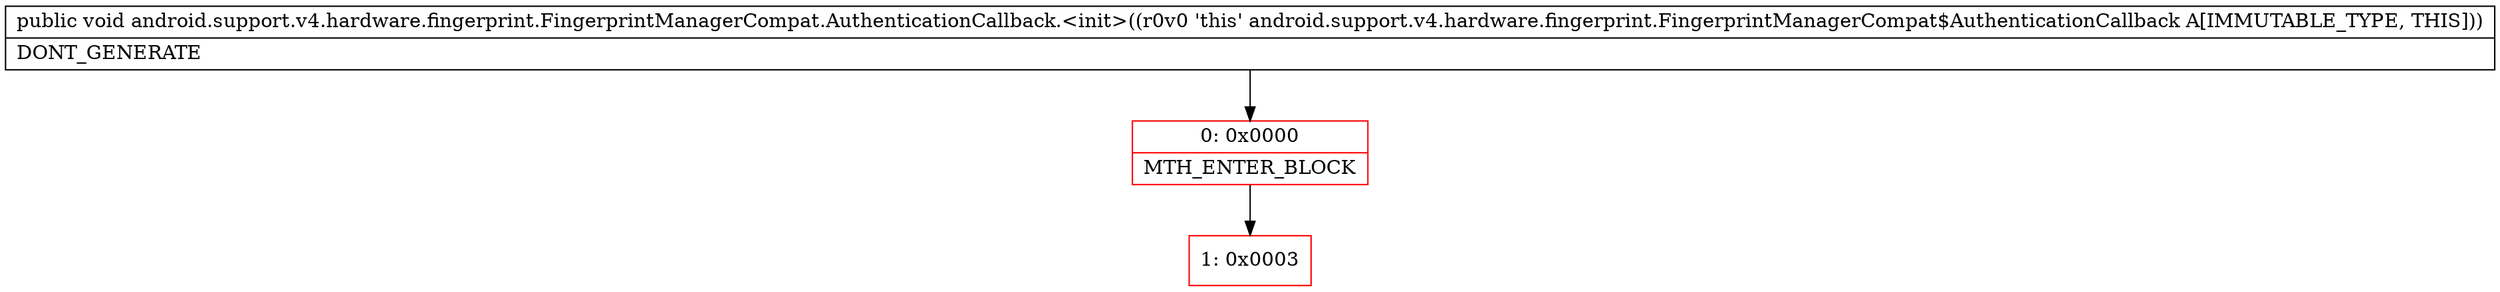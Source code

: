 digraph "CFG forandroid.support.v4.hardware.fingerprint.FingerprintManagerCompat.AuthenticationCallback.\<init\>()V" {
subgraph cluster_Region_336638738 {
label = "R(0)";
node [shape=record,color=blue];
}
Node_0 [shape=record,color=red,label="{0\:\ 0x0000|MTH_ENTER_BLOCK\l}"];
Node_1 [shape=record,color=red,label="{1\:\ 0x0003}"];
MethodNode[shape=record,label="{public void android.support.v4.hardware.fingerprint.FingerprintManagerCompat.AuthenticationCallback.\<init\>((r0v0 'this' android.support.v4.hardware.fingerprint.FingerprintManagerCompat$AuthenticationCallback A[IMMUTABLE_TYPE, THIS]))  | DONT_GENERATE\l}"];
MethodNode -> Node_0;
Node_0 -> Node_1;
}

